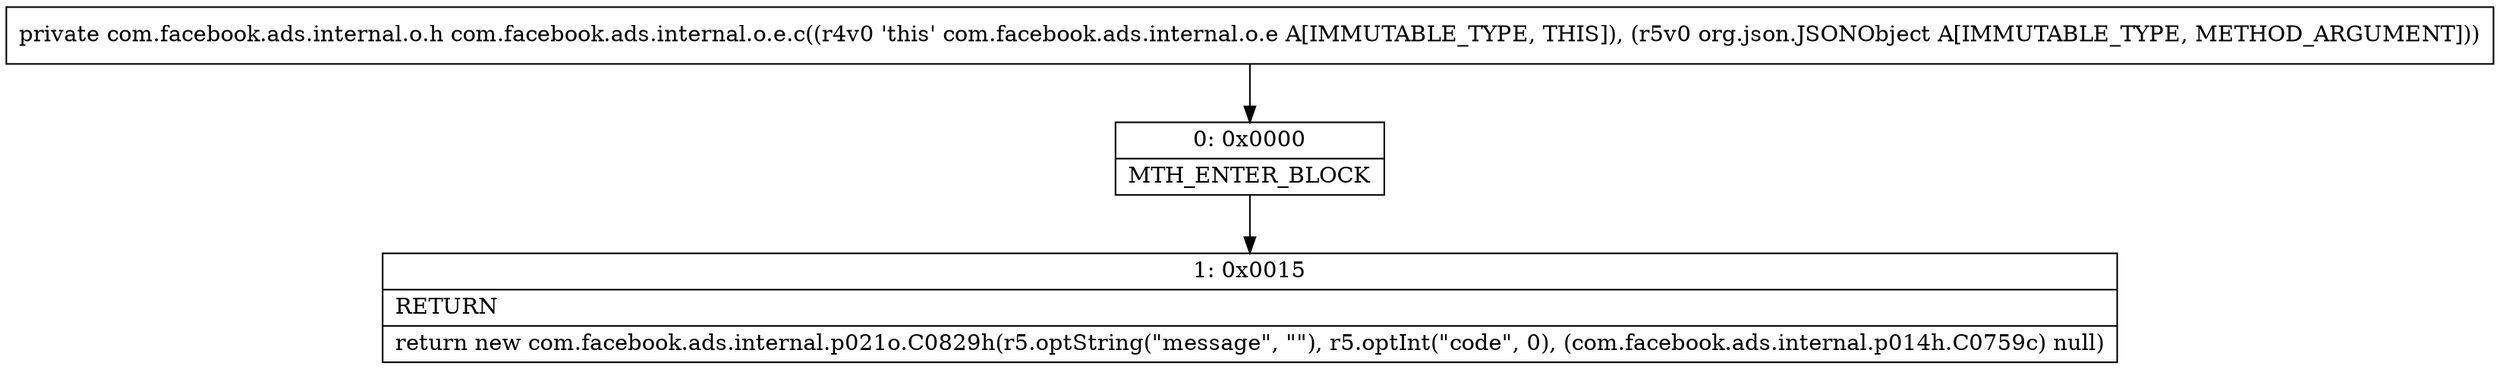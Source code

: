 digraph "CFG forcom.facebook.ads.internal.o.e.c(Lorg\/json\/JSONObject;)Lcom\/facebook\/ads\/internal\/o\/h;" {
Node_0 [shape=record,label="{0\:\ 0x0000|MTH_ENTER_BLOCK\l}"];
Node_1 [shape=record,label="{1\:\ 0x0015|RETURN\l|return new com.facebook.ads.internal.p021o.C0829h(r5.optString(\"message\", \"\"), r5.optInt(\"code\", 0), (com.facebook.ads.internal.p014h.C0759c) null)\l}"];
MethodNode[shape=record,label="{private com.facebook.ads.internal.o.h com.facebook.ads.internal.o.e.c((r4v0 'this' com.facebook.ads.internal.o.e A[IMMUTABLE_TYPE, THIS]), (r5v0 org.json.JSONObject A[IMMUTABLE_TYPE, METHOD_ARGUMENT])) }"];
MethodNode -> Node_0;
Node_0 -> Node_1;
}

